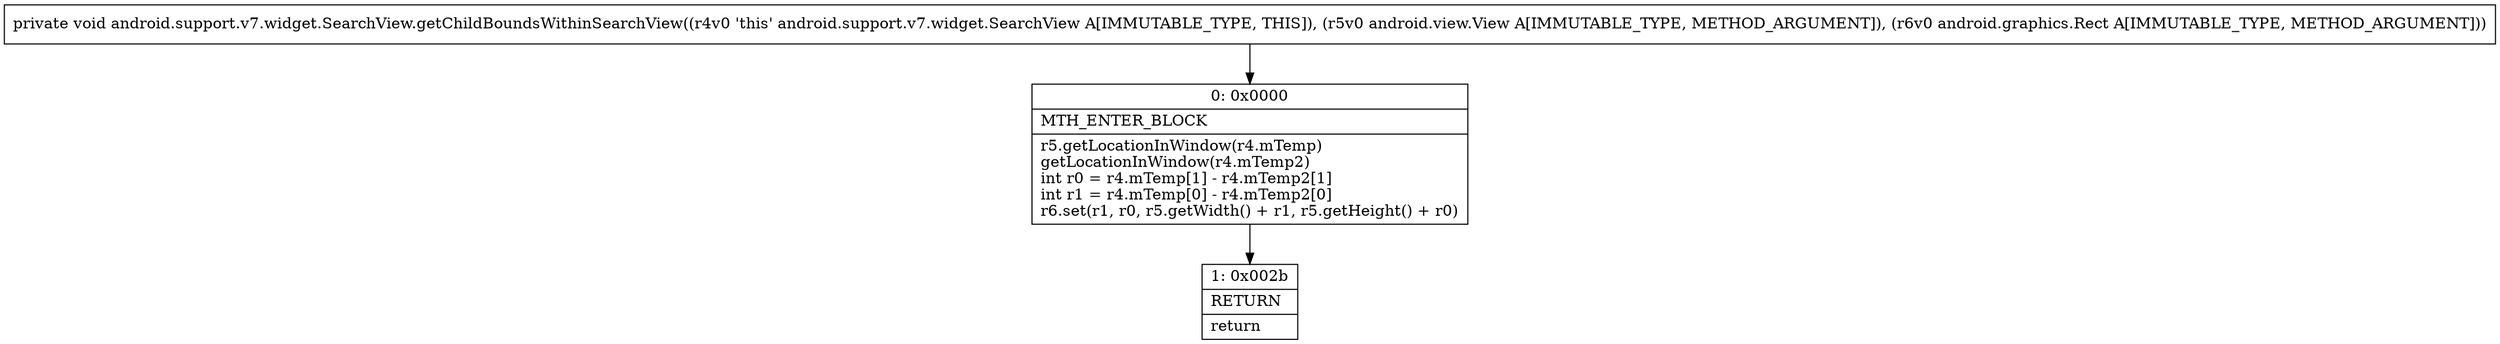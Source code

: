 digraph "CFG forandroid.support.v7.widget.SearchView.getChildBoundsWithinSearchView(Landroid\/view\/View;Landroid\/graphics\/Rect;)V" {
Node_0 [shape=record,label="{0\:\ 0x0000|MTH_ENTER_BLOCK\l|r5.getLocationInWindow(r4.mTemp)\lgetLocationInWindow(r4.mTemp2)\lint r0 = r4.mTemp[1] \- r4.mTemp2[1]\lint r1 = r4.mTemp[0] \- r4.mTemp2[0]\lr6.set(r1, r0, r5.getWidth() + r1, r5.getHeight() + r0)\l}"];
Node_1 [shape=record,label="{1\:\ 0x002b|RETURN\l|return\l}"];
MethodNode[shape=record,label="{private void android.support.v7.widget.SearchView.getChildBoundsWithinSearchView((r4v0 'this' android.support.v7.widget.SearchView A[IMMUTABLE_TYPE, THIS]), (r5v0 android.view.View A[IMMUTABLE_TYPE, METHOD_ARGUMENT]), (r6v0 android.graphics.Rect A[IMMUTABLE_TYPE, METHOD_ARGUMENT])) }"];
MethodNode -> Node_0;
Node_0 -> Node_1;
}

